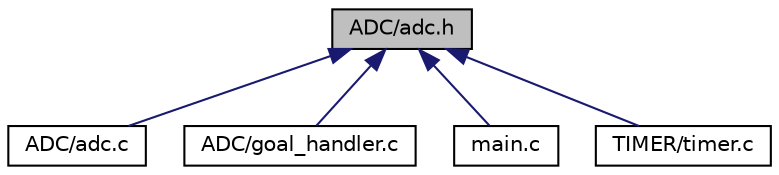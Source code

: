 digraph "ADC/adc.h"
{
 // LATEX_PDF_SIZE
  edge [fontname="Helvetica",fontsize="10",labelfontname="Helvetica",labelfontsize="10"];
  node [fontname="Helvetica",fontsize="10",shape=record];
  Node1 [label="ADC/adc.h",height=0.2,width=0.4,color="black", fillcolor="grey75", style="filled", fontcolor="black",tooltip="Driver for reading internal ADC values from ATSAM3X8E."];
  Node1 -> Node2 [dir="back",color="midnightblue",fontsize="10",style="solid",fontname="Helvetica"];
  Node2 [label="ADC/adc.c",height=0.2,width=0.4,color="black", fillcolor="white", style="filled",URL="$adc_8c_source.html",tooltip=" "];
  Node1 -> Node3 [dir="back",color="midnightblue",fontsize="10",style="solid",fontname="Helvetica"];
  Node3 [label="ADC/goal_handler.c",height=0.2,width=0.4,color="black", fillcolor="white", style="filled",URL="$goal__handler_8c_source.html",tooltip=" "];
  Node1 -> Node4 [dir="back",color="midnightblue",fontsize="10",style="solid",fontname="Helvetica"];
  Node4 [label="main.c",height=0.2,width=0.4,color="black", fillcolor="white", style="filled",URL="$main_8c.html",tooltip="The main application of the ATSAME3X8E for this project."];
  Node1 -> Node5 [dir="back",color="midnightblue",fontsize="10",style="solid",fontname="Helvetica"];
  Node5 [label="TIMER/timer.c",height=0.2,width=0.4,color="black", fillcolor="white", style="filled",URL="$timer_8c_source.html",tooltip=" "];
}
